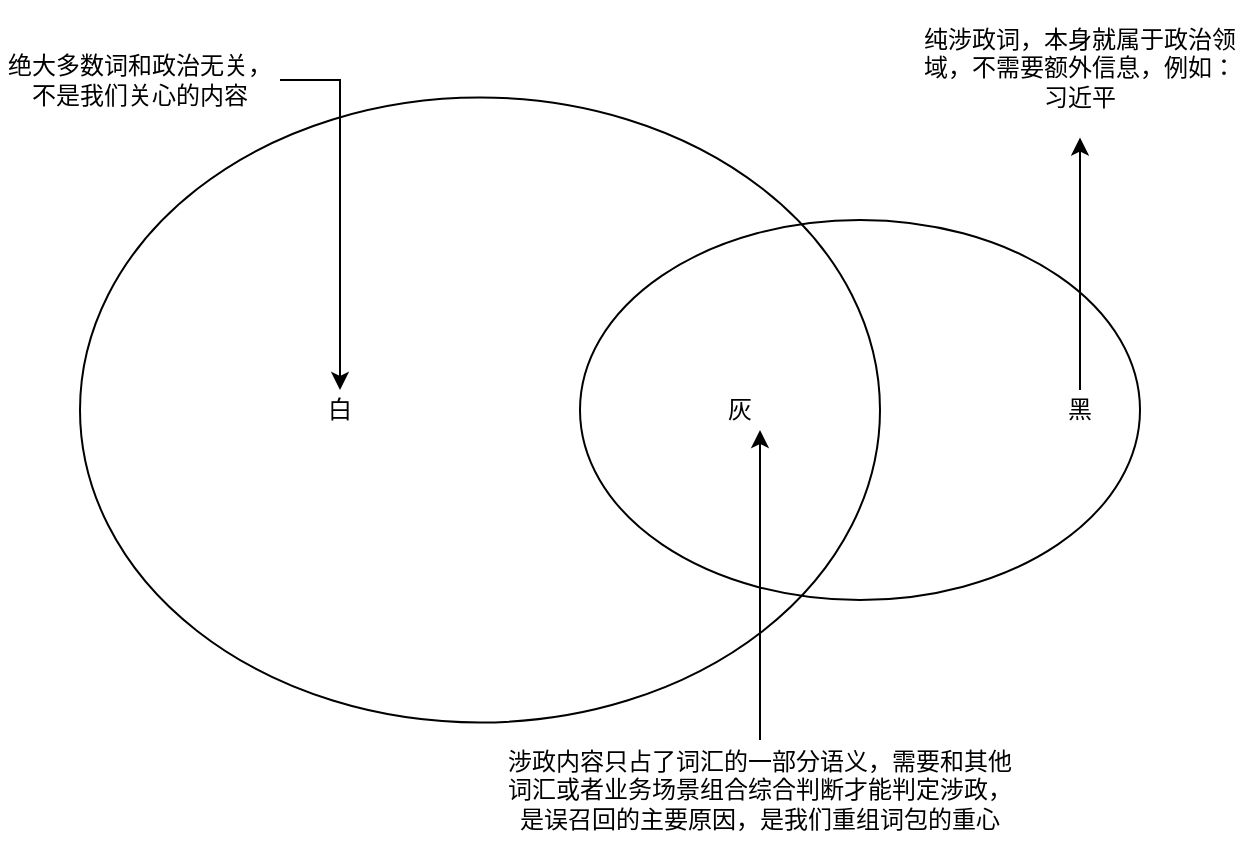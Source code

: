 <mxfile version="14.8.6" type="github">
  <diagram id="9dhxcd5zLiCDGKyovFnX" name="Page-1">
    <mxGraphModel dx="1722" dy="941" grid="1" gridSize="10" guides="1" tooltips="1" connect="1" arrows="1" fold="1" page="1" pageScale="1" pageWidth="827" pageHeight="1169" math="0" shadow="0">
      <root>
        <mxCell id="0" />
        <mxCell id="1" parent="0" />
        <mxCell id="9xFqVU6_xqyPHwNH9stn-2" value="" style="ellipse;whiteSpace=wrap;html=1;sketch=0;shadow=0;fillColor=none;" vertex="1" parent="1">
          <mxGeometry x="410" y="510" width="280" height="190" as="geometry" />
        </mxCell>
        <mxCell id="9xFqVU6_xqyPHwNH9stn-4" value="" style="ellipse;whiteSpace=wrap;html=1;shadow=0;sketch=0;fillColor=none;" vertex="1" parent="1">
          <mxGeometry x="160" y="448.75" width="400" height="312.5" as="geometry" />
        </mxCell>
        <mxCell id="9xFqVU6_xqyPHwNH9stn-5" value="白" style="text;html=1;strokeColor=none;fillColor=none;align=center;verticalAlign=middle;whiteSpace=wrap;rounded=0;shadow=0;sketch=0;" vertex="1" parent="1">
          <mxGeometry x="270" y="595" width="40" height="20" as="geometry" />
        </mxCell>
        <mxCell id="9xFqVU6_xqyPHwNH9stn-13" value="" style="edgeStyle=orthogonalEdgeStyle;rounded=0;orthogonalLoop=1;jettySize=auto;html=1;" edge="1" parent="1" source="9xFqVU6_xqyPHwNH9stn-6" target="9xFqVU6_xqyPHwNH9stn-12">
          <mxGeometry relative="1" as="geometry" />
        </mxCell>
        <mxCell id="9xFqVU6_xqyPHwNH9stn-6" value="黑" style="text;html=1;strokeColor=none;fillColor=none;align=center;verticalAlign=middle;whiteSpace=wrap;rounded=0;shadow=0;sketch=0;" vertex="1" parent="1">
          <mxGeometry x="640" y="595" width="40" height="20" as="geometry" />
        </mxCell>
        <mxCell id="9xFqVU6_xqyPHwNH9stn-7" value="灰" style="text;html=1;strokeColor=none;fillColor=none;align=center;verticalAlign=middle;whiteSpace=wrap;rounded=0;shadow=0;sketch=0;" vertex="1" parent="1">
          <mxGeometry x="470" y="595" width="40" height="20" as="geometry" />
        </mxCell>
        <mxCell id="9xFqVU6_xqyPHwNH9stn-9" style="edgeStyle=orthogonalEdgeStyle;rounded=0;orthogonalLoop=1;jettySize=auto;html=1;entryX=0.5;entryY=0;entryDx=0;entryDy=0;" edge="1" parent="1" source="9xFqVU6_xqyPHwNH9stn-8" target="9xFqVU6_xqyPHwNH9stn-5">
          <mxGeometry relative="1" as="geometry" />
        </mxCell>
        <mxCell id="9xFqVU6_xqyPHwNH9stn-8" value="绝大多数词和政治无关，不是我们关心的内容" style="text;html=1;strokeColor=none;fillColor=none;align=center;verticalAlign=middle;whiteSpace=wrap;rounded=0;shadow=0;sketch=0;" vertex="1" parent="1">
          <mxGeometry x="120" y="400" width="140" height="80" as="geometry" />
        </mxCell>
        <mxCell id="9xFqVU6_xqyPHwNH9stn-11" style="edgeStyle=orthogonalEdgeStyle;rounded=0;orthogonalLoop=1;jettySize=auto;html=1;entryX=0.75;entryY=1;entryDx=0;entryDy=0;" edge="1" parent="1" source="9xFqVU6_xqyPHwNH9stn-10" target="9xFqVU6_xqyPHwNH9stn-7">
          <mxGeometry relative="1" as="geometry" />
        </mxCell>
        <mxCell id="9xFqVU6_xqyPHwNH9stn-10" value="涉政内容只占了词汇的一部分语义，需要和其他词汇或者业务场景组合综合判断才能判定涉政，是误召回的主要原因，是我们重组词包的重心" style="text;html=1;strokeColor=none;fillColor=none;align=center;verticalAlign=middle;whiteSpace=wrap;rounded=0;shadow=0;sketch=0;" vertex="1" parent="1">
          <mxGeometry x="370" y="770" width="260" height="50" as="geometry" />
        </mxCell>
        <mxCell id="9xFqVU6_xqyPHwNH9stn-12" value="纯涉政词，本身就属于政治领域，不需要额外信息，例如：习近平" style="text;html=1;strokeColor=none;fillColor=none;align=center;verticalAlign=middle;whiteSpace=wrap;rounded=0;shadow=0;sketch=0;" vertex="1" parent="1">
          <mxGeometry x="580" y="400" width="160" height="68.75" as="geometry" />
        </mxCell>
      </root>
    </mxGraphModel>
  </diagram>
</mxfile>
